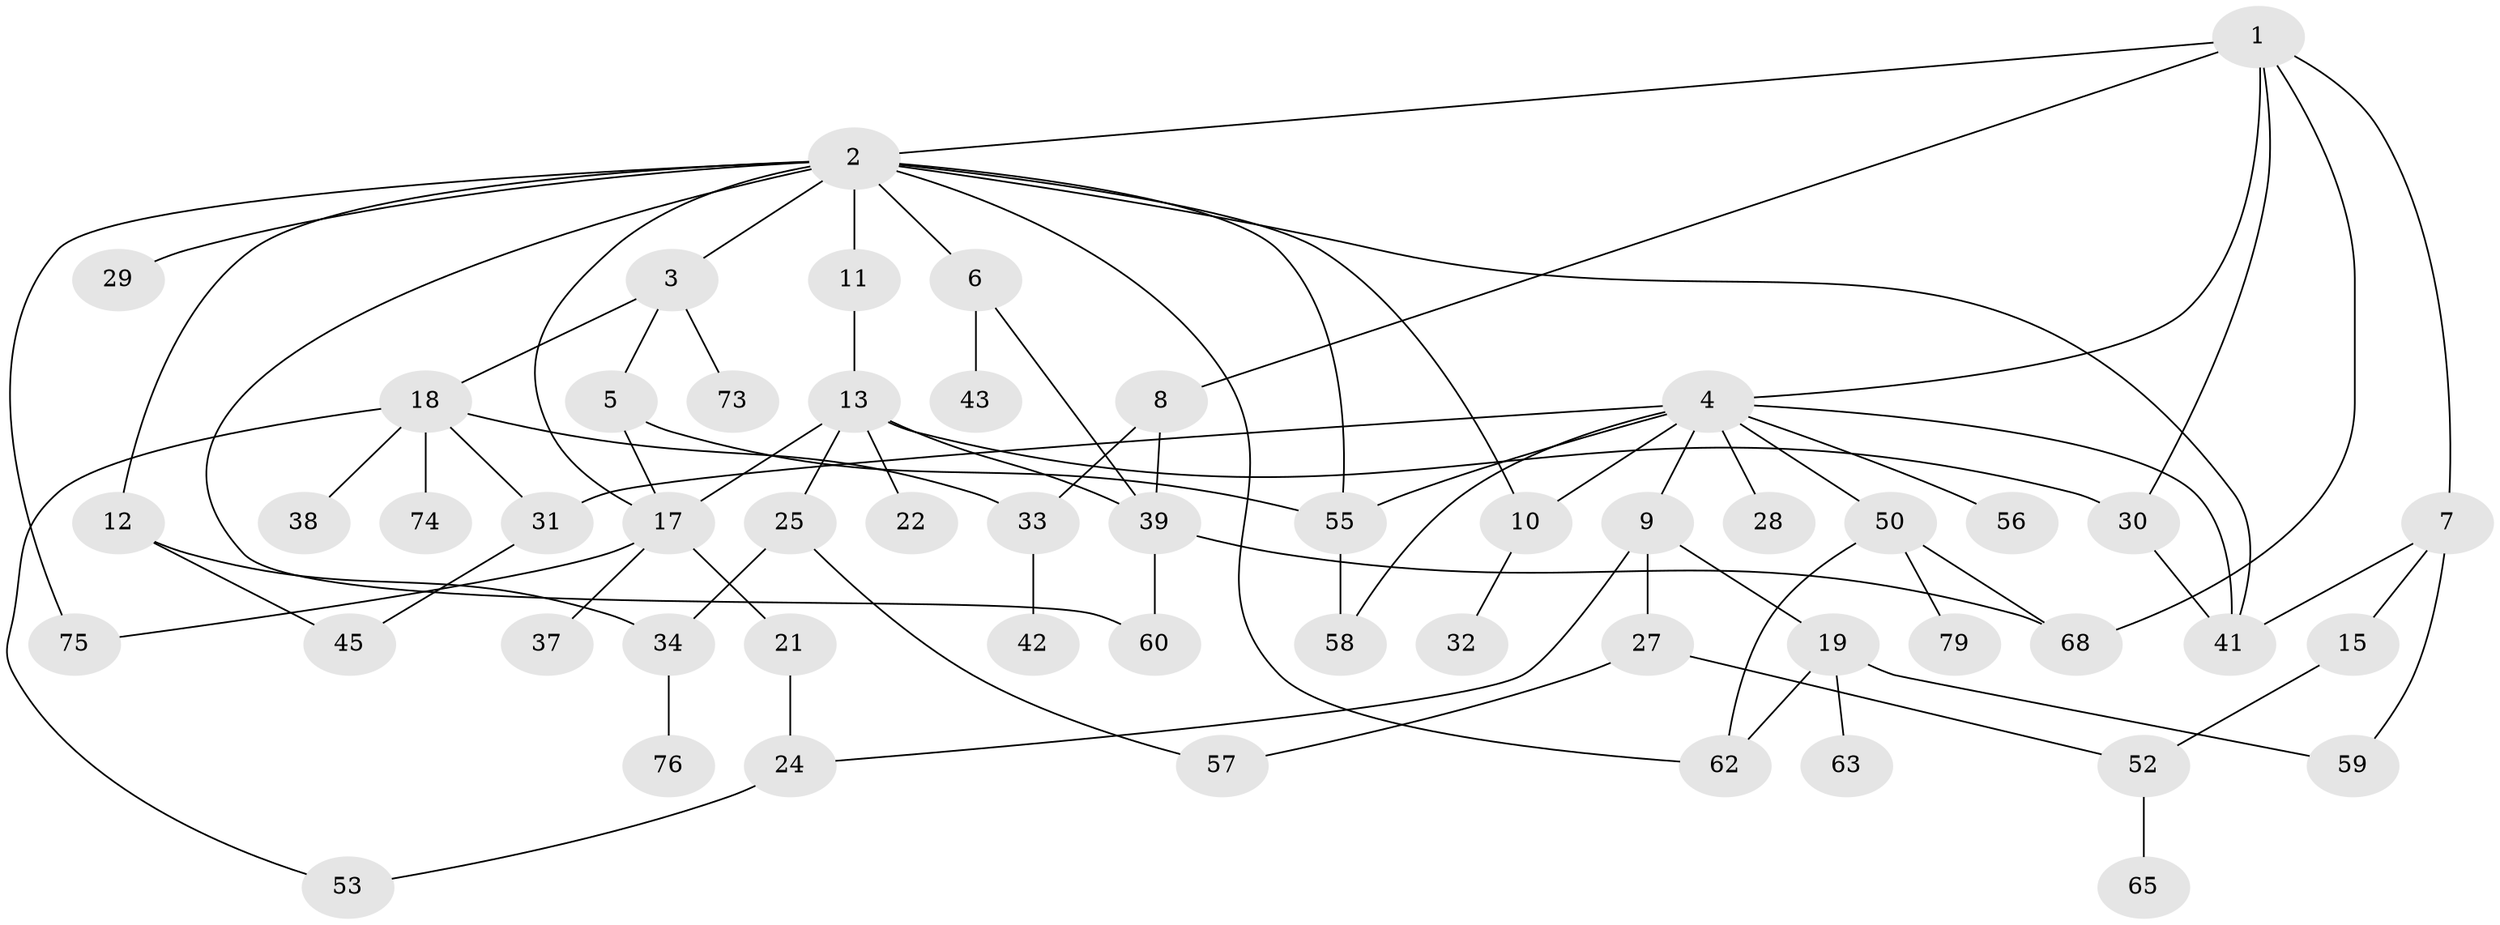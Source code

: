 // Generated by graph-tools (version 1.1) at 2025/23/03/03/25 07:23:34]
// undirected, 54 vertices, 80 edges
graph export_dot {
graph [start="1"]
  node [color=gray90,style=filled];
  1;
  2 [super="+14"];
  3;
  4 [super="+40"];
  5 [super="+61"];
  6 [super="+26"];
  7 [super="+54"];
  8 [super="+49"];
  9 [super="+16"];
  10 [super="+23"];
  11;
  12;
  13 [super="+71"];
  15 [super="+36"];
  17 [super="+20"];
  18 [super="+64"];
  19 [super="+47"];
  21;
  22;
  24 [super="+77"];
  25;
  27;
  28 [super="+51"];
  29;
  30;
  31 [super="+35"];
  32;
  33 [super="+80"];
  34 [super="+44"];
  37 [super="+48"];
  38;
  39 [super="+46"];
  41 [super="+69"];
  42;
  43;
  45 [super="+67"];
  50 [super="+66"];
  52 [super="+81"];
  53;
  55 [super="+82"];
  56 [super="+78"];
  57 [super="+72"];
  58;
  59;
  60;
  62;
  63;
  65;
  68 [super="+70"];
  73;
  74;
  75;
  76;
  79;
  1 -- 2;
  1 -- 4;
  1 -- 7;
  1 -- 8;
  1 -- 30;
  1 -- 68;
  2 -- 3;
  2 -- 6;
  2 -- 10;
  2 -- 11;
  2 -- 12;
  2 -- 41;
  2 -- 75;
  2 -- 55;
  2 -- 17;
  2 -- 60;
  2 -- 29;
  2 -- 62;
  3 -- 5;
  3 -- 18;
  3 -- 73;
  4 -- 9;
  4 -- 28;
  4 -- 50;
  4 -- 58;
  4 -- 55;
  4 -- 56;
  4 -- 10;
  4 -- 41;
  4 -- 31;
  5 -- 17;
  5 -- 55;
  6 -- 43;
  6 -- 39;
  7 -- 15;
  7 -- 59;
  7 -- 41;
  8 -- 33;
  8 -- 39;
  9 -- 19;
  9 -- 27;
  9 -- 24;
  10 -- 32;
  11 -- 13;
  12 -- 45;
  12 -- 34;
  13 -- 22;
  13 -- 25;
  13 -- 39;
  13 -- 17;
  13 -- 30;
  15 -- 52;
  17 -- 37;
  17 -- 75;
  17 -- 21;
  18 -- 31;
  18 -- 38;
  18 -- 53;
  18 -- 74;
  18 -- 33;
  19 -- 63;
  19 -- 59;
  19 -- 62;
  21 -- 24;
  24 -- 53;
  25 -- 34;
  25 -- 57;
  27 -- 57;
  27 -- 52;
  30 -- 41;
  31 -- 45;
  33 -- 42;
  34 -- 76;
  39 -- 60;
  39 -- 68;
  50 -- 62;
  50 -- 68;
  50 -- 79;
  52 -- 65;
  55 -- 58;
}
